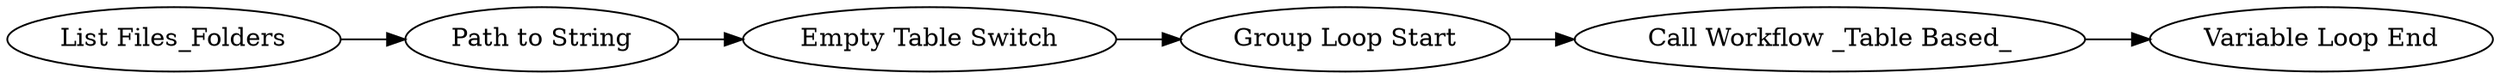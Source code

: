 digraph {
	1 -> 18
	18 -> 19
	21 -> 17
	19 -> 21
	17 -> 22
	1 [label="List Files_Folders"]
	22 [label="Variable Loop End"]
	18 [label="Path to String"]
	21 [label="Group Loop Start"]
	17 [label="Call Workflow _Table Based_"]
	19 [label="Empty Table Switch"]
	rankdir=LR
}

